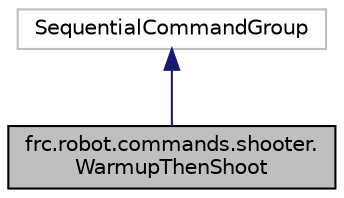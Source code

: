 digraph "frc.robot.commands.shooter.WarmupThenShoot"
{
  edge [fontname="Helvetica",fontsize="10",labelfontname="Helvetica",labelfontsize="10"];
  node [fontname="Helvetica",fontsize="10",shape=record];
  Node2 [label="frc.robot.commands.shooter.\lWarmupThenShoot",height=0.2,width=0.4,color="black", fillcolor="grey75", style="filled", fontcolor="black"];
  Node3 -> Node2 [dir="back",color="midnightblue",fontsize="10",style="solid",fontname="Helvetica"];
  Node3 [label="SequentialCommandGroup",height=0.2,width=0.4,color="grey75", fillcolor="white", style="filled"];
}
